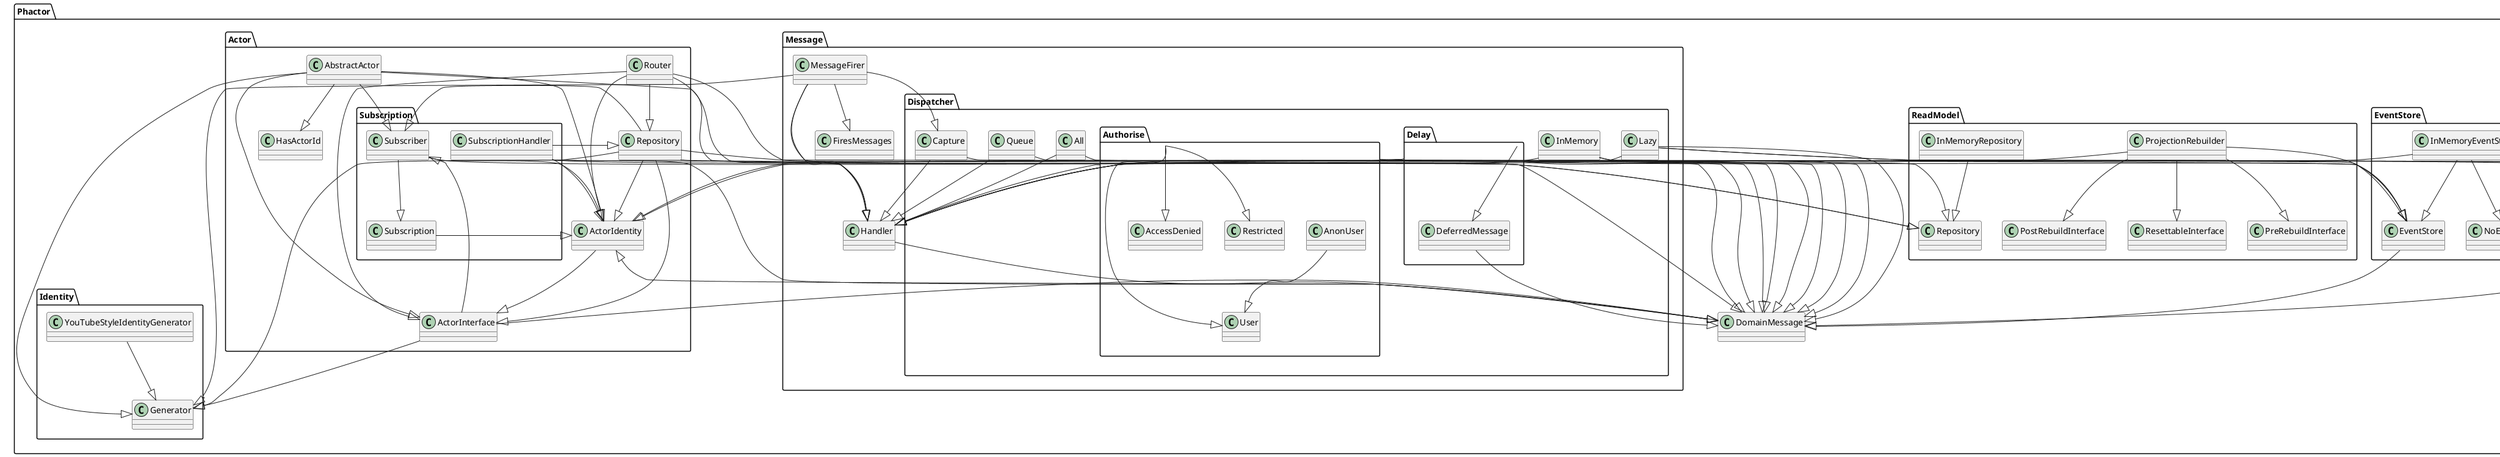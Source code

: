 @startuml
namespace Phactor {
namespace Message {
namespace Dispatcher {
namespace Delay {
}
namespace Authorise {
}
}
}
namespace EventStore {
}
namespace ReadModel {
}
namespace Identity {
}
namespace Actor {
namespace Subscription {
}
}
}
namespace Psr {
namespace Log {
}
namespace Container {
}
}

Phactor.Message.Handler --|> Phactor.DomainMessage
Phactor.Message.Dispatcher.InMemory --|> Phactor.DomainMessage
Phactor.Message.Dispatcher.InMemory --|> Phactor.Message.Handler
Phactor.Message.Dispatcher.InMemory --|> Psr.Log.LoggerInterface
Phactor.Message.Dispatcher.Delay --|> Phactor.DomainMessage
Phactor.Message.Dispatcher.Delay --|> Phactor.Message.Dispatcher.Delay.DeferredMessage
Phactor.Message.Dispatcher.Delay --|> Phactor.Message.Handler
Phactor.Message.Dispatcher.Delay --|> Phactor.EventStore.EventStore
Phactor.Message.Dispatcher.Delay --|> Phactor.ReadModel.Repository
Phactor.Message.Dispatcher.Capture --|> Phactor.DomainMessage
Phactor.Message.Dispatcher.Capture --|> Phactor.Message.Handler
Phactor.Message.Dispatcher.Queue --|> Phactor.DomainMessage
Phactor.Message.Dispatcher.Queue --|> Phactor.Message.Handler
Phactor.Message.Dispatcher.Authorise.AnonUser --|> Phactor.Message.Dispatcher.Authorise.User
Phactor.Message.Dispatcher.Authorise --|> Phactor.DomainMessage
Phactor.Message.Dispatcher.Authorise --|> Phactor.Message.Dispatcher.Authorise.AccessDenied
Phactor.Message.Dispatcher.Authorise --|> Phactor.Message.Dispatcher.Authorise.Restricted
Phactor.Message.Dispatcher.Authorise --|> Phactor.Message.Dispatcher.Authorise.User
Phactor.Message.Dispatcher.Authorise --|> Phactor.Message.Handler
Phactor.Message.Dispatcher.Lazy --|> Phactor.DomainMessage
Phactor.Message.Dispatcher.Lazy --|> Phactor.Message.Handler
Phactor.Message.Dispatcher.Lazy --|> Psr.Container.ContainerInterface
Phactor.Message.Dispatcher.Lazy --|> Psr.Log.LoggerInterface
Phactor.Message.Dispatcher.All --|> Phactor.DomainMessage
Phactor.Message.Dispatcher.All --|> Phactor.Message.Handler
Phactor.Message.Dispatcher.Delay.DeferredMessage --|> Phactor.DomainMessage
Phactor.Message.MessageFirer --|> Phactor.DomainMessage
Phactor.Message.MessageFirer --|> Phactor.Identity.Generator
Phactor.Message.MessageFirer --|> Phactor.Message.Dispatcher.Capture
Phactor.Message.MessageFirer --|> Phactor.Message.FiresMessages
Phactor.Message.MessageFirer --|> Phactor.Message.Handler
Phactor.Identity.YouTubeStyleIdentityGenerator --|> Phactor.Identity.Generator
Phactor.DomainMessage --|> Phactor.Actor.ActorIdentity
Phactor.ReadModel.InMemoryRepository --|> Phactor.ReadModel.Repository
Phactor.ReadModel.ProjectionRebuilder --|> Phactor.Message.Handler
Phactor.ReadModel.ProjectionRebuilder --|> Phactor.EventStore.EventStore
Phactor.ReadModel.ProjectionRebuilder --|> Phactor.ReadModel.ResettableInterface
Phactor.ReadModel.ProjectionRebuilder --|> Phactor.ReadModel.PreRebuildInterface
Phactor.ReadModel.ProjectionRebuilder --|> Phactor.ReadModel.PostRebuildInterface
Phactor.EventStore.InMemoryEventStore --|> Phactor.Actor.ActorIdentity
Phactor.EventStore.InMemoryEventStore --|> Phactor.DomainMessage
Phactor.EventStore.InMemoryEventStore --|> Phactor.EventStore.EventStore
Phactor.EventStore.InMemoryEventStore --|> Phactor.EventStore.NoEventsFound
Phactor.EventStore.EventStore --|> Phactor.Actor.ActorIdentity
Phactor.EventStore.EventStore --|> Phactor.DomainMessage
Phactor.Actor.ActorIdentity --|> Phactor.Actor.ActorInterface
Phactor.Actor.Router --|> Phactor.DomainMessage
Phactor.Actor.Router --|> Phactor.Message.Handler
Phactor.Actor.Router --|> Phactor.Actor.Repository
Phactor.Actor.Router --|> Phactor.Actor.ActorInterface
Phactor.Actor.Router --|> Phactor.Actor.ActorIdentity
Phactor.Actor.AbstractActor --|> Phactor.Actor.Subscription.Subscriber
Phactor.Actor.AbstractActor --|> Phactor.Identity.Generator
Phactor.Actor.AbstractActor --|> Phactor.Actor.ActorIdentity
Phactor.Actor.AbstractActor --|> Phactor.DomainMessage
Phactor.Actor.AbstractActor --|> Phactor.Actor.HasActorId
Phactor.Actor.AbstractActor --|> Phactor.Actor.ActorInterface
Phactor.Actor.ActorInterface --|> Phactor.Actor.Subscription.Subscriber
Phactor.Actor.ActorInterface --|> Phactor.Identity.Generator
Phactor.Actor.ActorInterface --|> Phactor.DomainMessage
Phactor.Actor.Repository --|> Phactor.Actor.Subscription.Subscriber
Phactor.Actor.Repository --|> Phactor.Identity.Generator
Phactor.Actor.Repository --|> Phactor.Message.Handler
Phactor.Actor.Repository --|> Phactor.EventStore.EventStore
Phactor.Actor.Repository --|> Phactor.Actor.ActorInterface
Phactor.Actor.Repository --|> Phactor.Actor.ActorIdentity
Phactor.Actor.Subscription.Subscriber --|> Phactor.Actor.ActorIdentity
Phactor.Actor.Subscription.Subscriber --|> Phactor.ReadModel.Repository
Phactor.Actor.Subscription.Subscriber --|> Phactor.Actor.Subscription.Subscription
Phactor.Actor.Subscription.Subscription --|> Phactor.Actor.ActorIdentity
Phactor.Actor.Subscription.SubscriptionHandler --|> Phactor.Actor.ActorIdentity
Phactor.Actor.Subscription.SubscriptionHandler --|> Phactor.Actor.Repository
Phactor.Actor.Subscription.SubscriptionHandler --|> Phactor.DomainMessage
Phactor.Actor.Subscription.SubscriptionHandler --|> Phactor.Message.Handler
Phactor.Actor.Subscription.SubscriptionHandler --|> Phactor.ReadModel.Repository
@enduml